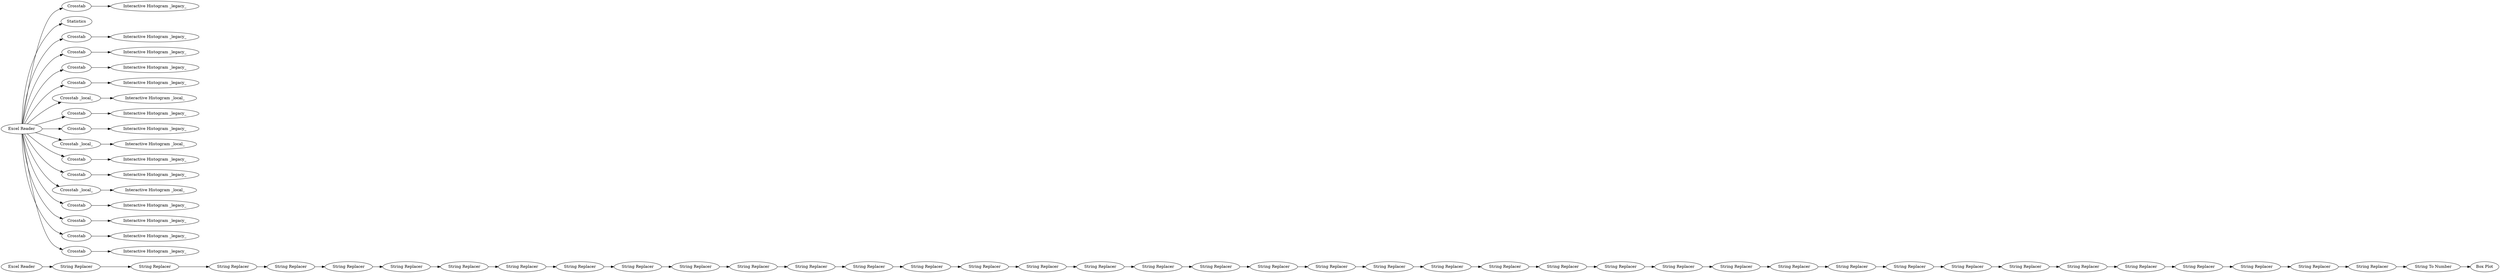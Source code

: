 digraph {
	"2690417095272214225_53" [label="String Replacer"]
	"2690417095272214225_91" [label="String Replacer"]
	"2690417095272214225_76" [label=Crosstab]
	"2690417095272214225_73" [label="Interactive Histogram _legacy_"]
	"2690417095272214225_102" [label="String Replacer"]
	"2690417095272214225_101" [label="String Replacer"]
	"2690417095272214225_6" [label="Interactive Histogram _local_"]
	"2690417095272214225_74" [label="Interactive Histogram _legacy_"]
	"2690417095272214225_8" [label=Statistics]
	"2690417095272214225_48" [label="String Replacer"]
	"2690417095272214225_90" [label="String Replacer"]
	"2690417095272214225_50" [label="String Replacer"]
	"2690417095272214225_110" [label="String Replacer"]
	"2690417095272214225_64" [label=Crosstab]
	"2690417095272214225_83" [label="Interactive Histogram _legacy_"]
	"2690417095272214225_51" [label="String Replacer"]
	"2690417095272214225_103" [label="String Replacer"]
	"2690417095272214225_105" [label="String Replacer"]
	"2690417095272214225_79" [label="Interactive Histogram _legacy_"]
	"2690417095272214225_77" [label=Crosstab]
	"2690417095272214225_60" [label=Crosstab]
	"2690417095272214225_95" [label="String Replacer"]
	"2690417095272214225_84" [label="Interactive Histogram _legacy_"]
	"2690417095272214225_63" [label=Crosstab]
	"2690417095272214225_2" [label="Crosstab _local_"]
	"2690417095272214225_93" [label="String Replacer"]
	"2690417095272214225_75" [label="Interactive Histogram _legacy_"]
	"2690417095272214225_108" [label="String Replacer"]
	"2690417095272214225_46" [label="String Replacer"]
	"2690417095272214225_49" [label="String Replacer"]
	"2690417095272214225_43" [label="String Replacer"]
	"2690417095272214225_54" [label="String Replacer"]
	"2690417095272214225_92" [label="String Replacer"]
	"2690417095272214225_62" [label=Crosstab]
	"2690417095272214225_4" [label="Interactive Histogram _local_"]
	"2690417095272214225_106" [label="String Replacer"]
	"2690417095272214225_85" [label="Interactive Histogram _legacy_"]
	"2690417095272214225_65" [label="Interactive Histogram _legacy_"]
	"2690417095272214225_69" [label="Interactive Histogram _legacy_"]
	"2690417095272214225_100" [label="String Replacer"]
	"2690417095272214225_61" [label=Crosstab]
	"2690417095272214225_5" [label="Crosstab _local_"]
	"2690417095272214225_67" [label="Interactive Histogram _legacy_"]
	"2690417095272214225_3" [label="Interactive Histogram _local_"]
	"2690417095272214225_45" [label="String Replacer"]
	"2690417095272214225_96" [label="String Replacer"]
	"2690417095272214225_86" [label="Excel Reader"]
	"2690417095272214225_107" [label="String Replacer"]
	"2690417095272214225_104" [label="String Replacer"]
	"2690417095272214225_99" [label="String Replacer"]
	"2690417095272214225_70" [label=Crosstab]
	"2690417095272214225_87" [label="String Replacer"]
	"2690417095272214225_78" [label="Interactive Histogram _legacy_"]
	"2690417095272214225_66" [label="Interactive Histogram _legacy_"]
	"2690417095272214225_71" [label=Crosstab]
	"2690417095272214225_98" [label="String Replacer"]
	"2690417095272214225_58" [label="Box Plot"]
	"2690417095272214225_94" [label="String Replacer"]
	"2690417095272214225_89" [label="String Replacer"]
	"2690417095272214225_68" [label="Interactive Histogram _legacy_"]
	"2690417095272214225_88" [label="String Replacer"]
	"2690417095272214225_52" [label="String Replacer"]
	"2690417095272214225_47" [label="String To Number"]
	"2690417095272214225_111" [label="String Replacer"]
	"2690417095272214225_112" [label="String Replacer"]
	"2690417095272214225_113" [label="String Replacer"]
	"2690417095272214225_109" [label="String Replacer"]
	"2690417095272214225_44" [label="String Replacer"]
	"2690417095272214225_114" [label="String Replacer"]
	"2690417095272214225_7" [label="Crosstab _local_"]
	"2690417095272214225_80" [label=Crosstab]
	"2690417095272214225_55" [label="String Replacer"]
	"2690417095272214225_97" [label="String Replacer"]
	"2690417095272214225_81" [label=Crosstab]
	"2690417095272214225_59" [label="Excel Reader"]
	"2690417095272214225_82" [label=Crosstab]
	"2690417095272214225_72" [label=Crosstab]
	"2690417095272214225_2" -> "2690417095272214225_3"
	"2690417095272214225_89" -> "2690417095272214225_91"
	"2690417095272214225_77" -> "2690417095272214225_79"
	"2690417095272214225_54" -> "2690417095272214225_55"
	"2690417095272214225_92" -> "2690417095272214225_93"
	"2690417095272214225_82" -> "2690417095272214225_85"
	"2690417095272214225_59" -> "2690417095272214225_82"
	"2690417095272214225_59" -> "2690417095272214225_72"
	"2690417095272214225_59" -> "2690417095272214225_61"
	"2690417095272214225_70" -> "2690417095272214225_73"
	"2690417095272214225_71" -> "2690417095272214225_74"
	"2690417095272214225_59" -> "2690417095272214225_64"
	"2690417095272214225_86" -> "2690417095272214225_43"
	"2690417095272214225_113" -> "2690417095272214225_114"
	"2690417095272214225_90" -> "2690417095272214225_52"
	"2690417095272214225_64" -> "2690417095272214225_69"
	"2690417095272214225_59" -> "2690417095272214225_70"
	"2690417095272214225_44" -> "2690417095272214225_45"
	"2690417095272214225_7" -> "2690417095272214225_6"
	"2690417095272214225_98" -> "2690417095272214225_99"
	"2690417095272214225_55" -> "2690417095272214225_87"
	"2690417095272214225_91" -> "2690417095272214225_92"
	"2690417095272214225_49" -> "2690417095272214225_53"
	"2690417095272214225_47" -> "2690417095272214225_58"
	"2690417095272214225_102" -> "2690417095272214225_103"
	"2690417095272214225_94" -> "2690417095272214225_104"
	"2690417095272214225_107" -> "2690417095272214225_108"
	"2690417095272214225_59" -> "2690417095272214225_71"
	"2690417095272214225_109" -> "2690417095272214225_110"
	"2690417095272214225_97" -> "2690417095272214225_98"
	"2690417095272214225_48" -> "2690417095272214225_49"
	"2690417095272214225_59" -> "2690417095272214225_7"
	"2690417095272214225_53" -> "2690417095272214225_90"
	"2690417095272214225_106" -> "2690417095272214225_107"
	"2690417095272214225_76" -> "2690417095272214225_78"
	"2690417095272214225_51" -> "2690417095272214225_48"
	"2690417095272214225_59" -> "2690417095272214225_63"
	"2690417095272214225_93" -> "2690417095272214225_94"
	"2690417095272214225_96" -> "2690417095272214225_97"
	"2690417095272214225_110" -> "2690417095272214225_111"
	"2690417095272214225_61" -> "2690417095272214225_66"
	"2690417095272214225_62" -> "2690417095272214225_67"
	"2690417095272214225_87" -> "2690417095272214225_88"
	"2690417095272214225_43" -> "2690417095272214225_44"
	"2690417095272214225_59" -> "2690417095272214225_76"
	"2690417095272214225_59" -> "2690417095272214225_77"
	"2690417095272214225_45" -> "2690417095272214225_46"
	"2690417095272214225_59" -> "2690417095272214225_8"
	"2690417095272214225_99" -> "2690417095272214225_100"
	"2690417095272214225_104" -> "2690417095272214225_95"
	"2690417095272214225_59" -> "2690417095272214225_62"
	"2690417095272214225_59" -> "2690417095272214225_60"
	"2690417095272214225_112" -> "2690417095272214225_113"
	"2690417095272214225_63" -> "2690417095272214225_68"
	"2690417095272214225_114" -> "2690417095272214225_47"
	"2690417095272214225_46" -> "2690417095272214225_50"
	"2690417095272214225_72" -> "2690417095272214225_75"
	"2690417095272214225_101" -> "2690417095272214225_102"
	"2690417095272214225_95" -> "2690417095272214225_96"
	"2690417095272214225_100" -> "2690417095272214225_101"
	"2690417095272214225_59" -> "2690417095272214225_5"
	"2690417095272214225_108" -> "2690417095272214225_109"
	"2690417095272214225_50" -> "2690417095272214225_51"
	"2690417095272214225_5" -> "2690417095272214225_4"
	"2690417095272214225_103" -> "2690417095272214225_105"
	"2690417095272214225_105" -> "2690417095272214225_106"
	"2690417095272214225_81" -> "2690417095272214225_84"
	"2690417095272214225_52" -> "2690417095272214225_54"
	"2690417095272214225_88" -> "2690417095272214225_89"
	"2690417095272214225_111" -> "2690417095272214225_112"
	"2690417095272214225_80" -> "2690417095272214225_83"
	"2690417095272214225_59" -> "2690417095272214225_2"
	"2690417095272214225_59" -> "2690417095272214225_80"
	"2690417095272214225_59" -> "2690417095272214225_81"
	"2690417095272214225_60" -> "2690417095272214225_65"
	rankdir=LR
}
